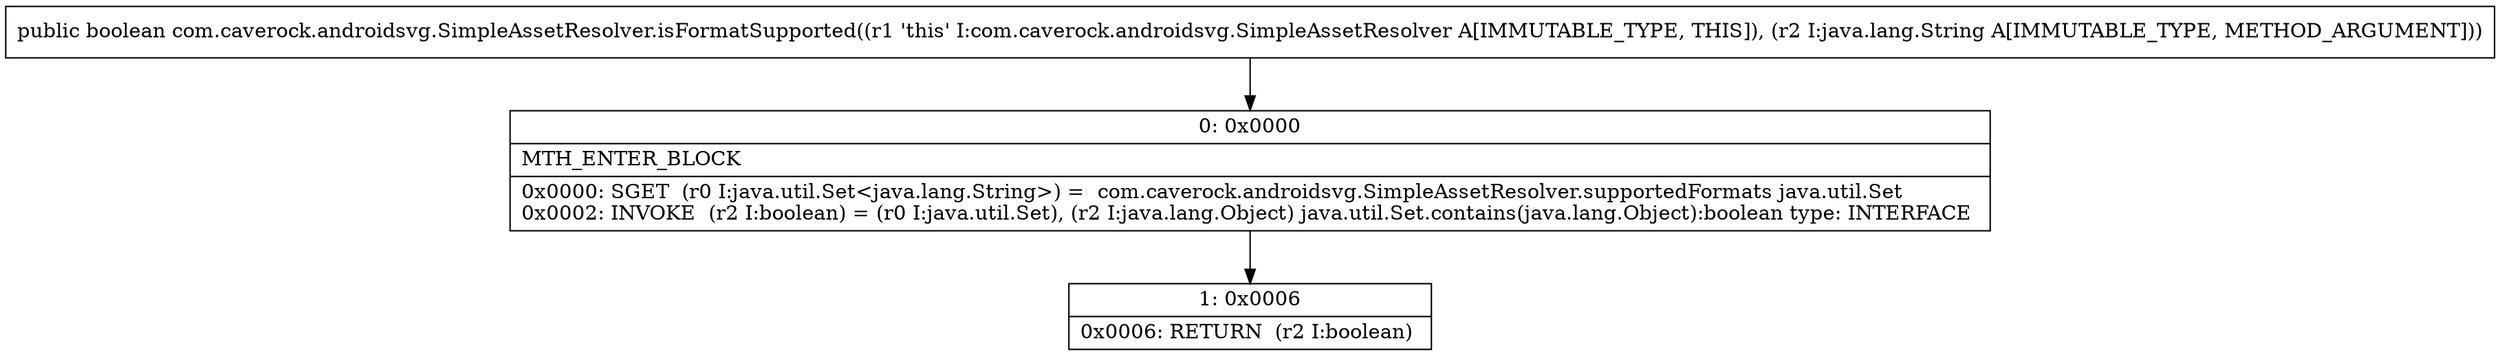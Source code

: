 digraph "CFG forcom.caverock.androidsvg.SimpleAssetResolver.isFormatSupported(Ljava\/lang\/String;)Z" {
Node_0 [shape=record,label="{0\:\ 0x0000|MTH_ENTER_BLOCK\l|0x0000: SGET  (r0 I:java.util.Set\<java.lang.String\>) =  com.caverock.androidsvg.SimpleAssetResolver.supportedFormats java.util.Set \l0x0002: INVOKE  (r2 I:boolean) = (r0 I:java.util.Set), (r2 I:java.lang.Object) java.util.Set.contains(java.lang.Object):boolean type: INTERFACE \l}"];
Node_1 [shape=record,label="{1\:\ 0x0006|0x0006: RETURN  (r2 I:boolean) \l}"];
MethodNode[shape=record,label="{public boolean com.caverock.androidsvg.SimpleAssetResolver.isFormatSupported((r1 'this' I:com.caverock.androidsvg.SimpleAssetResolver A[IMMUTABLE_TYPE, THIS]), (r2 I:java.lang.String A[IMMUTABLE_TYPE, METHOD_ARGUMENT])) }"];
MethodNode -> Node_0;
Node_0 -> Node_1;
}

